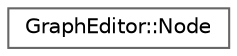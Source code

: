 digraph "Graphical Class Hierarchy"
{
 // LATEX_PDF_SIZE
  bgcolor="transparent";
  edge [fontname=Helvetica,fontsize=10,labelfontname=Helvetica,labelfontsize=10];
  node [fontname=Helvetica,fontsize=10,shape=box,height=0.2,width=0.4];
  rankdir="LR";
  Node0 [label="GraphEditor::Node",height=0.2,width=0.4,color="grey40", fillcolor="white", style="filled",URL="$struct_graph_editor_1_1_node.html",tooltip=" "];
}
